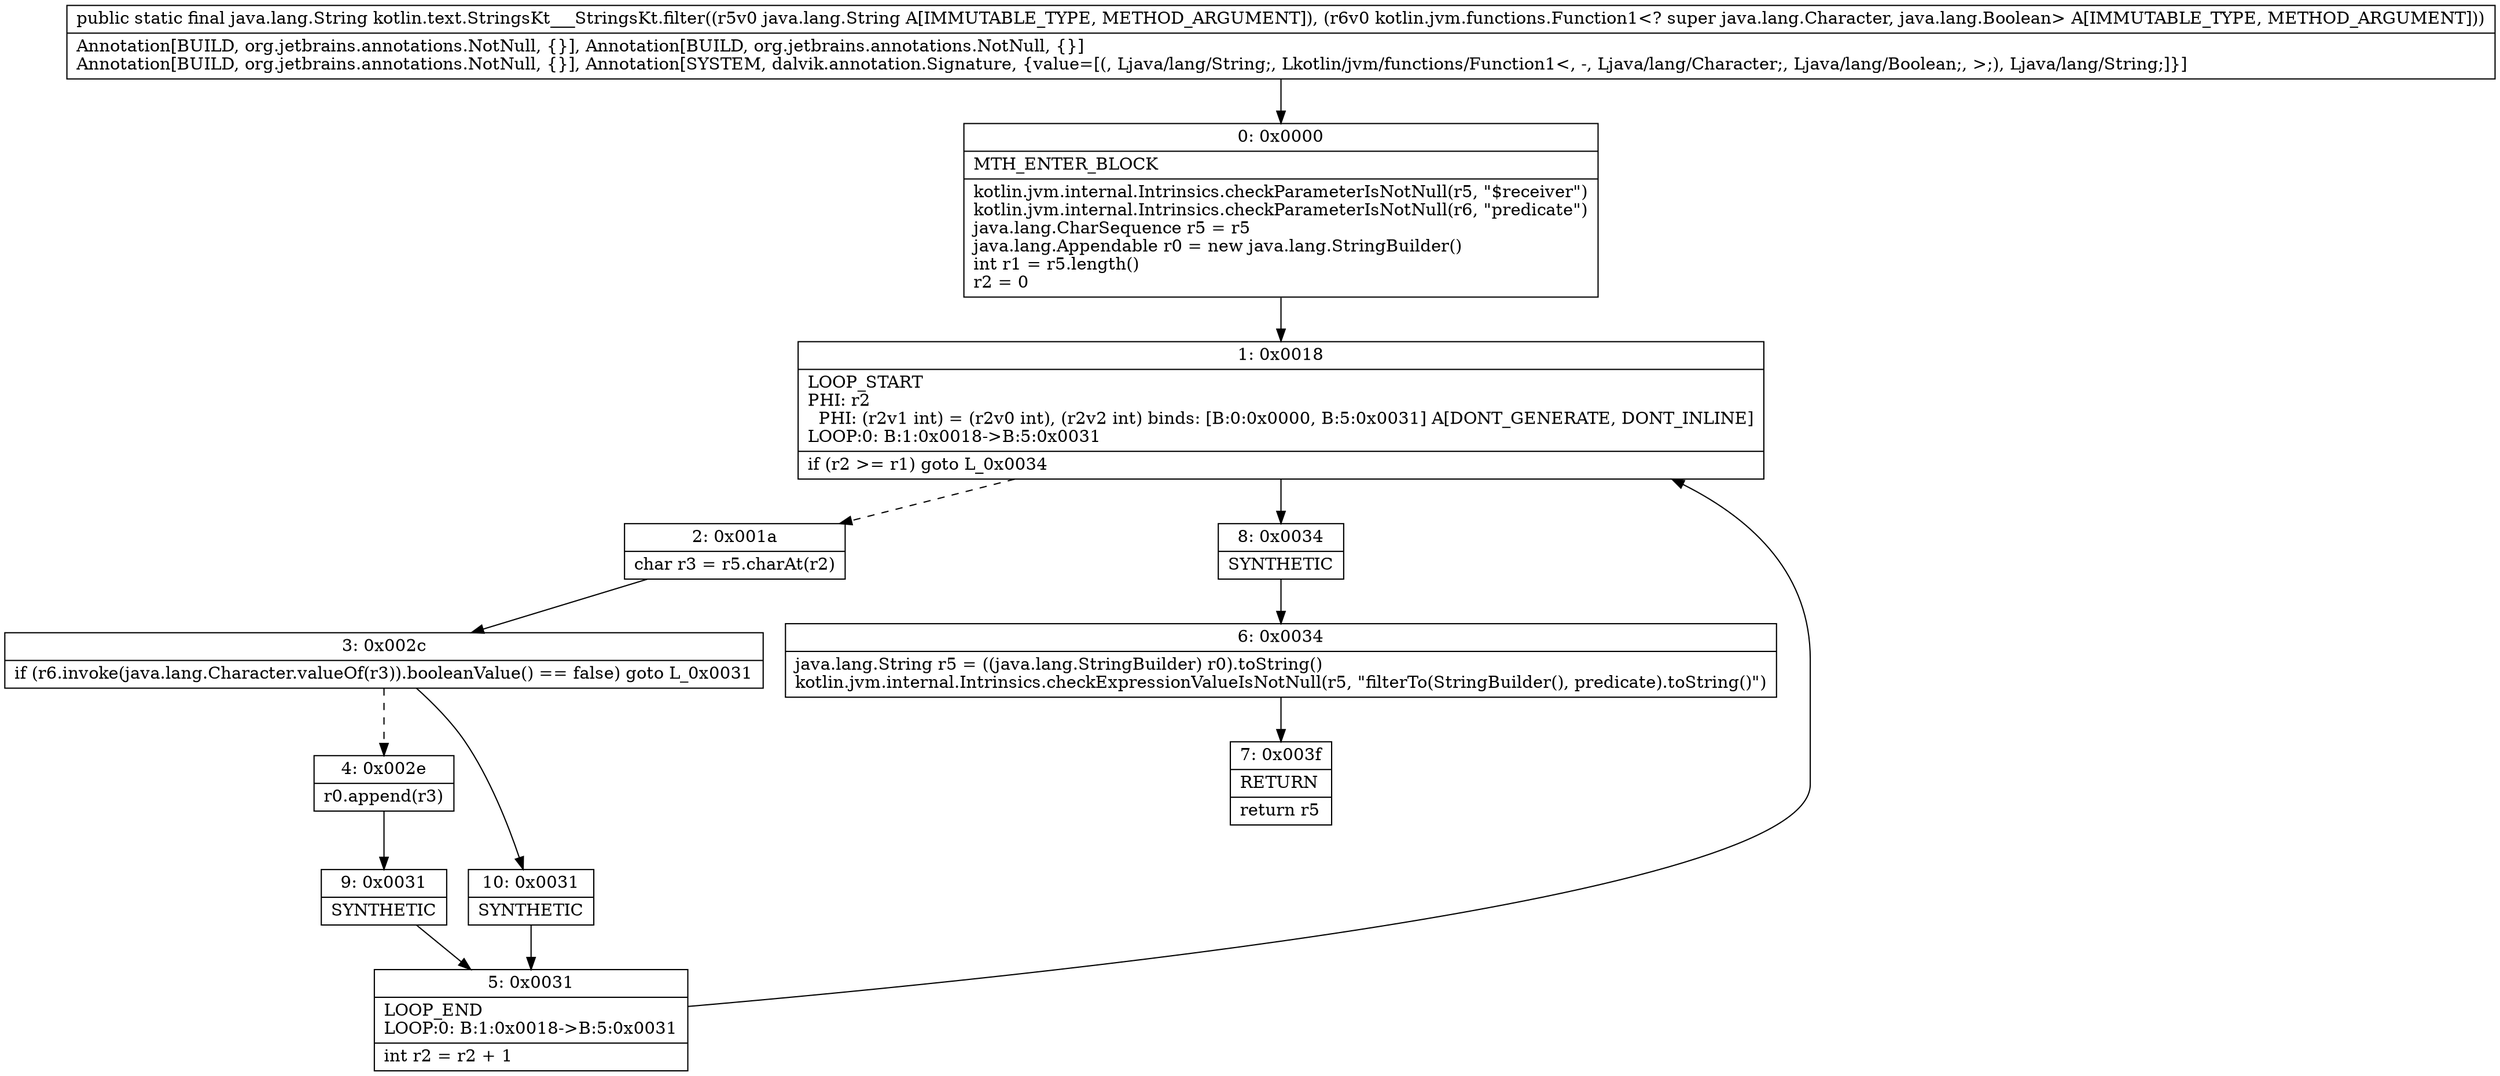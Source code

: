 digraph "CFG forkotlin.text.StringsKt___StringsKt.filter(Ljava\/lang\/String;Lkotlin\/jvm\/functions\/Function1;)Ljava\/lang\/String;" {
Node_0 [shape=record,label="{0\:\ 0x0000|MTH_ENTER_BLOCK\l|kotlin.jvm.internal.Intrinsics.checkParameterIsNotNull(r5, \"$receiver\")\lkotlin.jvm.internal.Intrinsics.checkParameterIsNotNull(r6, \"predicate\")\ljava.lang.CharSequence r5 = r5\ljava.lang.Appendable r0 = new java.lang.StringBuilder()\lint r1 = r5.length()\lr2 = 0\l}"];
Node_1 [shape=record,label="{1\:\ 0x0018|LOOP_START\lPHI: r2 \l  PHI: (r2v1 int) = (r2v0 int), (r2v2 int) binds: [B:0:0x0000, B:5:0x0031] A[DONT_GENERATE, DONT_INLINE]\lLOOP:0: B:1:0x0018\-\>B:5:0x0031\l|if (r2 \>= r1) goto L_0x0034\l}"];
Node_2 [shape=record,label="{2\:\ 0x001a|char r3 = r5.charAt(r2)\l}"];
Node_3 [shape=record,label="{3\:\ 0x002c|if (r6.invoke(java.lang.Character.valueOf(r3)).booleanValue() == false) goto L_0x0031\l}"];
Node_4 [shape=record,label="{4\:\ 0x002e|r0.append(r3)\l}"];
Node_5 [shape=record,label="{5\:\ 0x0031|LOOP_END\lLOOP:0: B:1:0x0018\-\>B:5:0x0031\l|int r2 = r2 + 1\l}"];
Node_6 [shape=record,label="{6\:\ 0x0034|java.lang.String r5 = ((java.lang.StringBuilder) r0).toString()\lkotlin.jvm.internal.Intrinsics.checkExpressionValueIsNotNull(r5, \"filterTo(StringBuilder(), predicate).toString()\")\l}"];
Node_7 [shape=record,label="{7\:\ 0x003f|RETURN\l|return r5\l}"];
Node_8 [shape=record,label="{8\:\ 0x0034|SYNTHETIC\l}"];
Node_9 [shape=record,label="{9\:\ 0x0031|SYNTHETIC\l}"];
Node_10 [shape=record,label="{10\:\ 0x0031|SYNTHETIC\l}"];
MethodNode[shape=record,label="{public static final java.lang.String kotlin.text.StringsKt___StringsKt.filter((r5v0 java.lang.String A[IMMUTABLE_TYPE, METHOD_ARGUMENT]), (r6v0 kotlin.jvm.functions.Function1\<? super java.lang.Character, java.lang.Boolean\> A[IMMUTABLE_TYPE, METHOD_ARGUMENT]))  | Annotation[BUILD, org.jetbrains.annotations.NotNull, \{\}], Annotation[BUILD, org.jetbrains.annotations.NotNull, \{\}]\lAnnotation[BUILD, org.jetbrains.annotations.NotNull, \{\}], Annotation[SYSTEM, dalvik.annotation.Signature, \{value=[(, Ljava\/lang\/String;, Lkotlin\/jvm\/functions\/Function1\<, \-, Ljava\/lang\/Character;, Ljava\/lang\/Boolean;, \>;), Ljava\/lang\/String;]\}]\l}"];
MethodNode -> Node_0;
Node_0 -> Node_1;
Node_1 -> Node_2[style=dashed];
Node_1 -> Node_8;
Node_2 -> Node_3;
Node_3 -> Node_4[style=dashed];
Node_3 -> Node_10;
Node_4 -> Node_9;
Node_5 -> Node_1;
Node_6 -> Node_7;
Node_8 -> Node_6;
Node_9 -> Node_5;
Node_10 -> Node_5;
}

